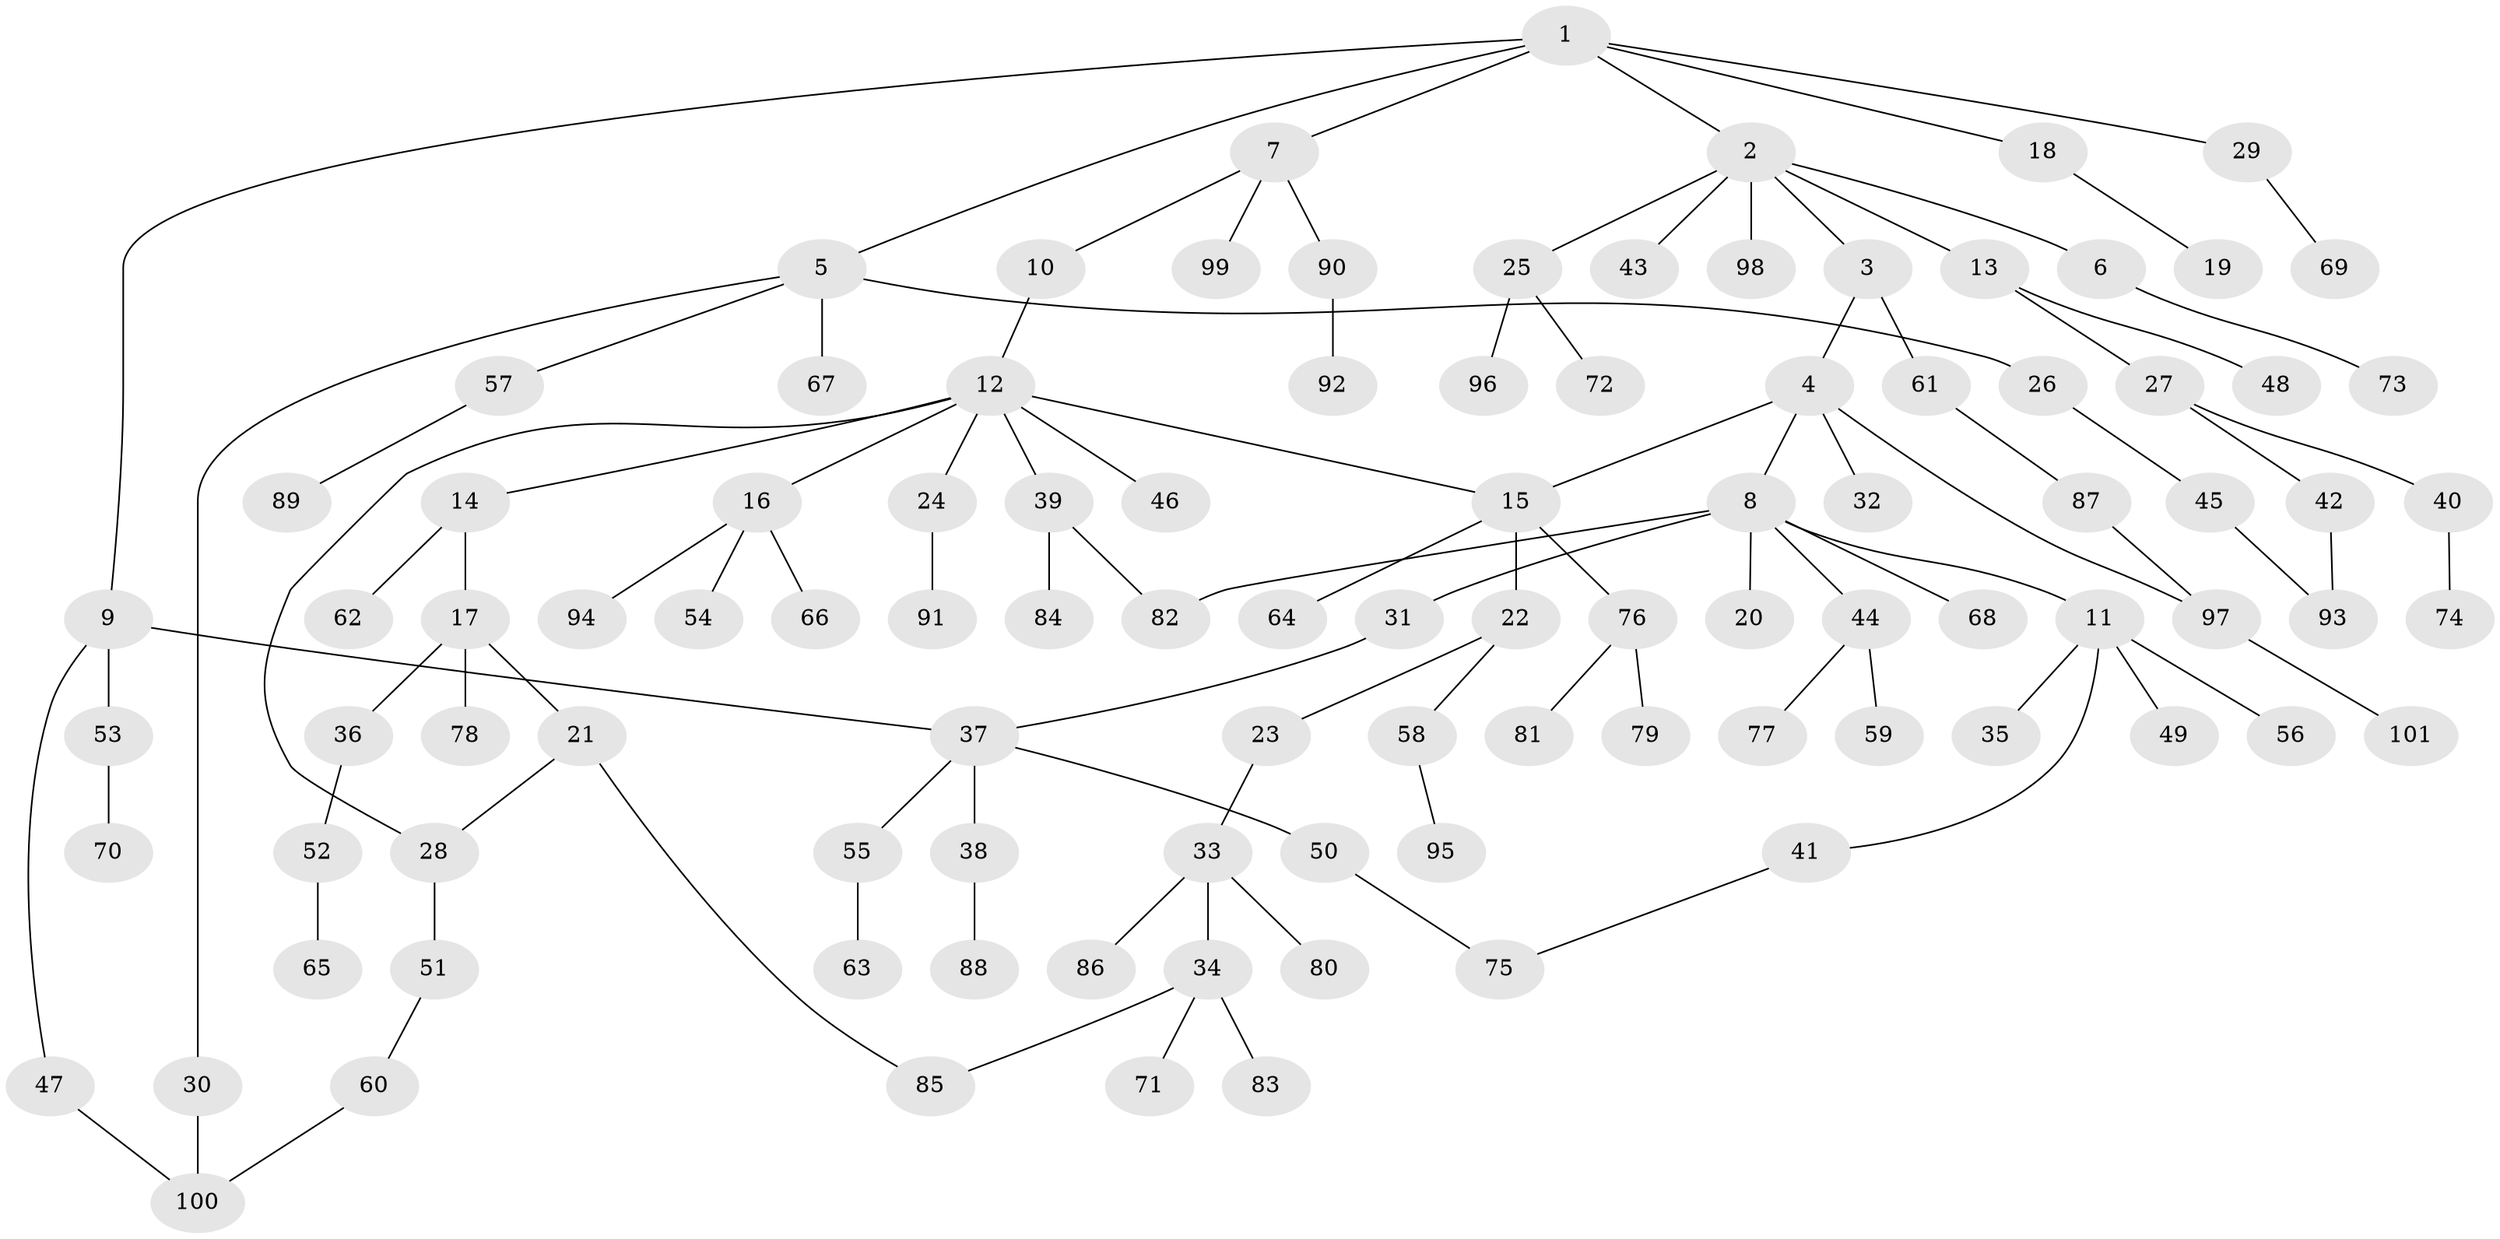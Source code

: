 // Generated by graph-tools (version 1.1) at 2025/34/03/09/25 02:34:05]
// undirected, 101 vertices, 110 edges
graph export_dot {
graph [start="1"]
  node [color=gray90,style=filled];
  1;
  2;
  3;
  4;
  5;
  6;
  7;
  8;
  9;
  10;
  11;
  12;
  13;
  14;
  15;
  16;
  17;
  18;
  19;
  20;
  21;
  22;
  23;
  24;
  25;
  26;
  27;
  28;
  29;
  30;
  31;
  32;
  33;
  34;
  35;
  36;
  37;
  38;
  39;
  40;
  41;
  42;
  43;
  44;
  45;
  46;
  47;
  48;
  49;
  50;
  51;
  52;
  53;
  54;
  55;
  56;
  57;
  58;
  59;
  60;
  61;
  62;
  63;
  64;
  65;
  66;
  67;
  68;
  69;
  70;
  71;
  72;
  73;
  74;
  75;
  76;
  77;
  78;
  79;
  80;
  81;
  82;
  83;
  84;
  85;
  86;
  87;
  88;
  89;
  90;
  91;
  92;
  93;
  94;
  95;
  96;
  97;
  98;
  99;
  100;
  101;
  1 -- 2;
  1 -- 5;
  1 -- 7;
  1 -- 9;
  1 -- 18;
  1 -- 29;
  2 -- 3;
  2 -- 6;
  2 -- 13;
  2 -- 25;
  2 -- 43;
  2 -- 98;
  3 -- 4;
  3 -- 61;
  4 -- 8;
  4 -- 32;
  4 -- 97;
  4 -- 15;
  5 -- 26;
  5 -- 30;
  5 -- 57;
  5 -- 67;
  6 -- 73;
  7 -- 10;
  7 -- 90;
  7 -- 99;
  8 -- 11;
  8 -- 20;
  8 -- 31;
  8 -- 44;
  8 -- 68;
  8 -- 82;
  9 -- 37;
  9 -- 47;
  9 -- 53;
  10 -- 12;
  11 -- 35;
  11 -- 41;
  11 -- 49;
  11 -- 56;
  12 -- 14;
  12 -- 15;
  12 -- 16;
  12 -- 24;
  12 -- 28;
  12 -- 39;
  12 -- 46;
  13 -- 27;
  13 -- 48;
  14 -- 17;
  14 -- 62;
  15 -- 22;
  15 -- 64;
  15 -- 76;
  16 -- 54;
  16 -- 66;
  16 -- 94;
  17 -- 21;
  17 -- 36;
  17 -- 78;
  18 -- 19;
  21 -- 85;
  21 -- 28;
  22 -- 23;
  22 -- 58;
  23 -- 33;
  24 -- 91;
  25 -- 72;
  25 -- 96;
  26 -- 45;
  27 -- 40;
  27 -- 42;
  28 -- 51;
  29 -- 69;
  30 -- 100;
  31 -- 37;
  33 -- 34;
  33 -- 80;
  33 -- 86;
  34 -- 71;
  34 -- 83;
  34 -- 85;
  36 -- 52;
  37 -- 38;
  37 -- 50;
  37 -- 55;
  38 -- 88;
  39 -- 82;
  39 -- 84;
  40 -- 74;
  41 -- 75;
  42 -- 93;
  44 -- 59;
  44 -- 77;
  45 -- 93;
  47 -- 100;
  50 -- 75;
  51 -- 60;
  52 -- 65;
  53 -- 70;
  55 -- 63;
  57 -- 89;
  58 -- 95;
  60 -- 100;
  61 -- 87;
  76 -- 79;
  76 -- 81;
  87 -- 97;
  90 -- 92;
  97 -- 101;
}
